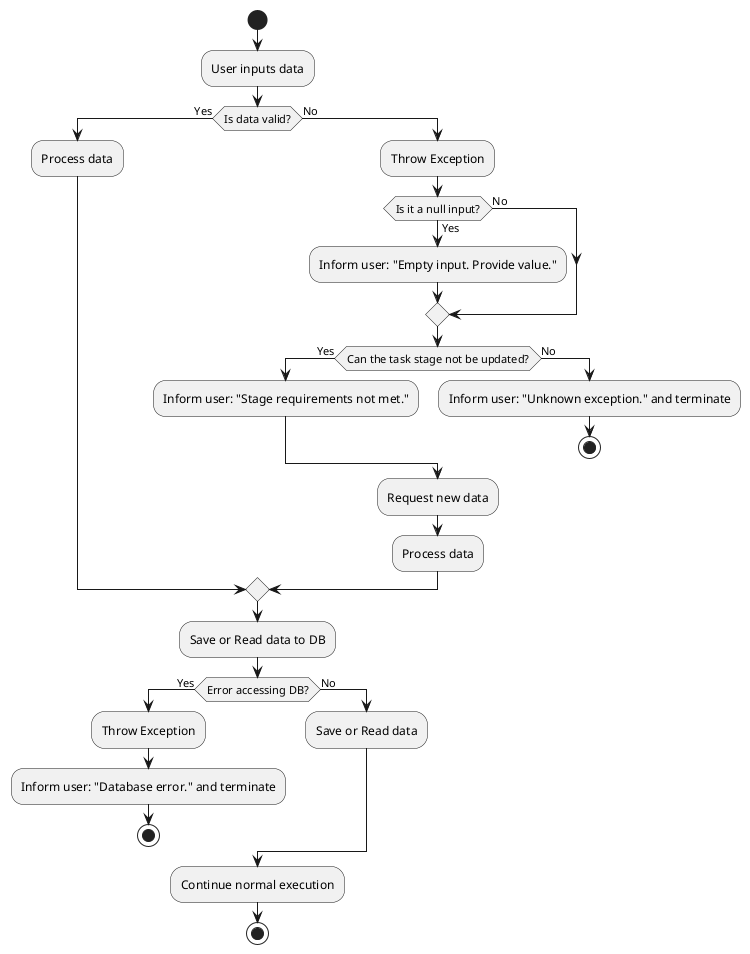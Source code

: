 @startuml exceptionDiagram

start
:User inputs data;

if (Is data valid?) then (Yes)
  :Process data;
else (No)
  :Throw Exception;

  if (Is it a null input?) then (Yes)
    :Inform user: "Empty input. Provide value.";
  else (No)
  endif

  if (Can the task stage not be updated?) then (Yes)
    :Inform user: "Stage requirements not met.";
  else (No)
    :Inform user: "Unknown exception." and terminate;
    stop
  endif

  :Request new data;
  :Process data;
endif

:Save or Read data to DB;
if (Error accessing DB?) then (Yes)
  :Throw Exception;
  :Inform user: "Database error." and terminate;
  stop
else (No)
  :Save or Read data;
endif

:Continue normal execution;
stop

@enduml
